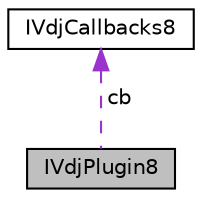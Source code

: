 digraph "IVdjPlugin8"
{
  edge [fontname="Helvetica",fontsize="10",labelfontname="Helvetica",labelfontsize="10"];
  node [fontname="Helvetica",fontsize="10",shape=record];
  Node2 [label="IVdjPlugin8",height=0.2,width=0.4,color="black", fillcolor="grey75", style="filled", fontcolor="black"];
  Node3 -> Node2 [dir="back",color="darkorchid3",fontsize="10",style="dashed",label=" cb" ,fontname="Helvetica"];
  Node3 [label="IVdjCallbacks8",height=0.2,width=0.4,color="black", fillcolor="white", style="filled",URL="$structIVdjCallbacks8.html"];
}
